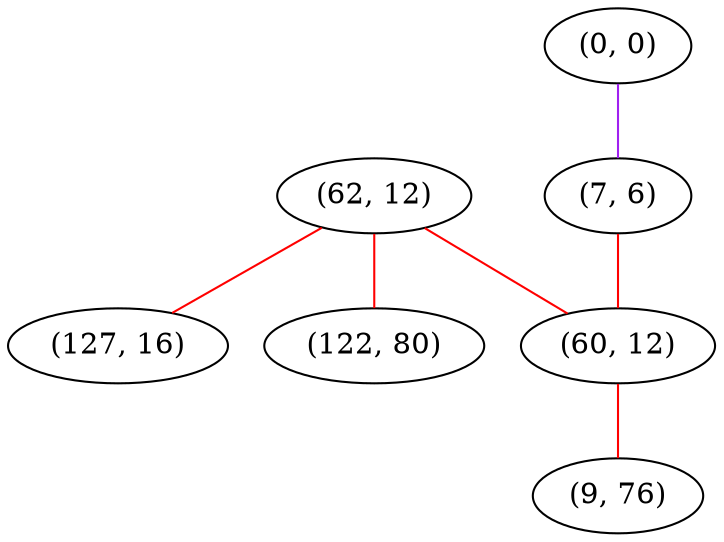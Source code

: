 graph "" {
"(62, 12)";
"(0, 0)";
"(7, 6)";
"(127, 16)";
"(122, 80)";
"(60, 12)";
"(9, 76)";
"(62, 12)" -- "(122, 80)"  [color=red, key=0, weight=1];
"(62, 12)" -- "(60, 12)"  [color=red, key=0, weight=1];
"(62, 12)" -- "(127, 16)"  [color=red, key=0, weight=1];
"(0, 0)" -- "(7, 6)"  [color=purple, key=0, weight=4];
"(7, 6)" -- "(60, 12)"  [color=red, key=0, weight=1];
"(60, 12)" -- "(9, 76)"  [color=red, key=0, weight=1];
}
